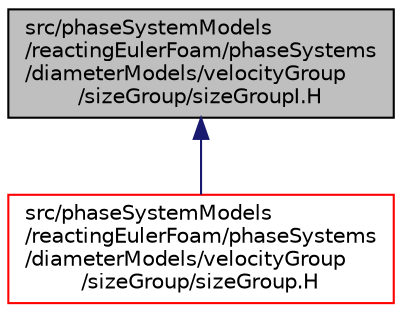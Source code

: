digraph "src/phaseSystemModels/reactingEulerFoam/phaseSystems/diameterModels/velocityGroup/sizeGroup/sizeGroupI.H"
{
  bgcolor="transparent";
  edge [fontname="Helvetica",fontsize="10",labelfontname="Helvetica",labelfontsize="10"];
  node [fontname="Helvetica",fontsize="10",shape=record];
  Node1 [label="src/phaseSystemModels\l/reactingEulerFoam/phaseSystems\l/diameterModels/velocityGroup\l/sizeGroup/sizeGroupI.H",height=0.2,width=0.4,color="black", fillcolor="grey75", style="filled" fontcolor="black"];
  Node1 -> Node2 [dir="back",color="midnightblue",fontsize="10",style="solid",fontname="Helvetica"];
  Node2 [label="src/phaseSystemModels\l/reactingEulerFoam/phaseSystems\l/diameterModels/velocityGroup\l/sizeGroup/sizeGroup.H",height=0.2,width=0.4,color="red",URL="$sizeGroup_8H.html"];
}

